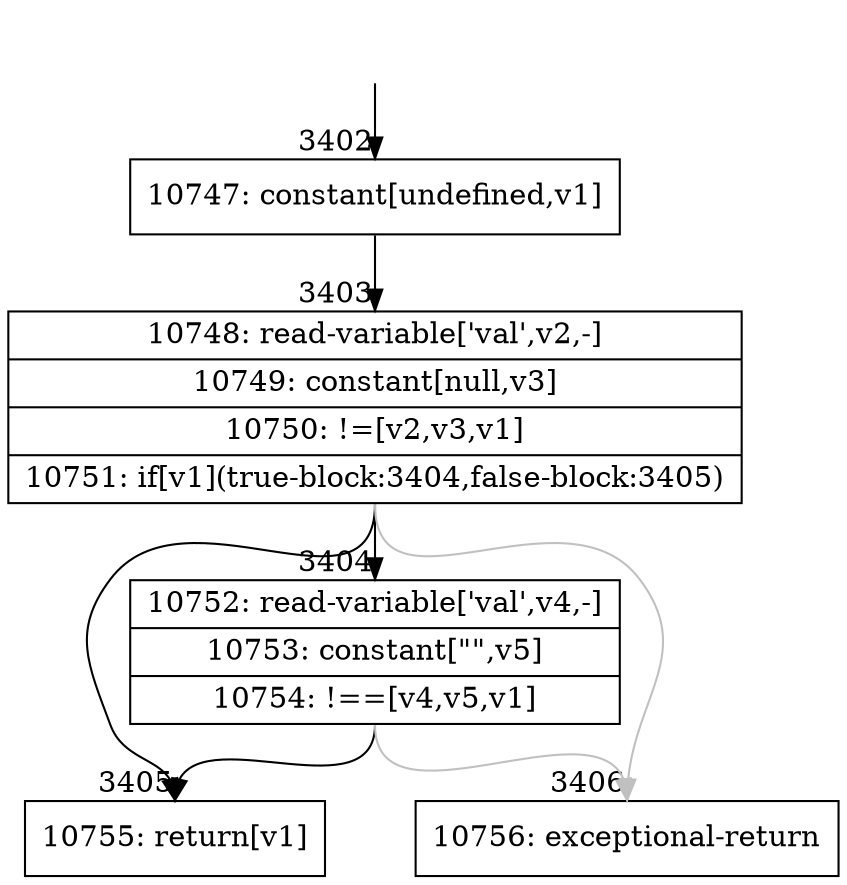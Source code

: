 digraph {
rankdir="TD"
BB_entry195[shape=none,label=""];
BB_entry195 -> BB3402 [tailport=s, headport=n, headlabel="    3402"]
BB3402 [shape=record label="{10747: constant[undefined,v1]}" ] 
BB3402 -> BB3403 [tailport=s, headport=n, headlabel="      3403"]
BB3403 [shape=record label="{10748: read-variable['val',v2,-]|10749: constant[null,v3]|10750: !=[v2,v3,v1]|10751: if[v1](true-block:3404,false-block:3405)}" ] 
BB3403 -> BB3405 [tailport=s, headport=n, headlabel="      3405"]
BB3403 -> BB3404 [tailport=s, headport=n, headlabel="      3404"]
BB3403 -> BB3406 [tailport=s, headport=n, color=gray, headlabel="      3406"]
BB3404 [shape=record label="{10752: read-variable['val',v4,-]|10753: constant[\"\",v5]|10754: !==[v4,v5,v1]}" ] 
BB3404 -> BB3405 [tailport=s, headport=n]
BB3404 -> BB3406 [tailport=s, headport=n, color=gray]
BB3405 [shape=record label="{10755: return[v1]}" ] 
BB3406 [shape=record label="{10756: exceptional-return}" ] 
//#$~ 3621
}
